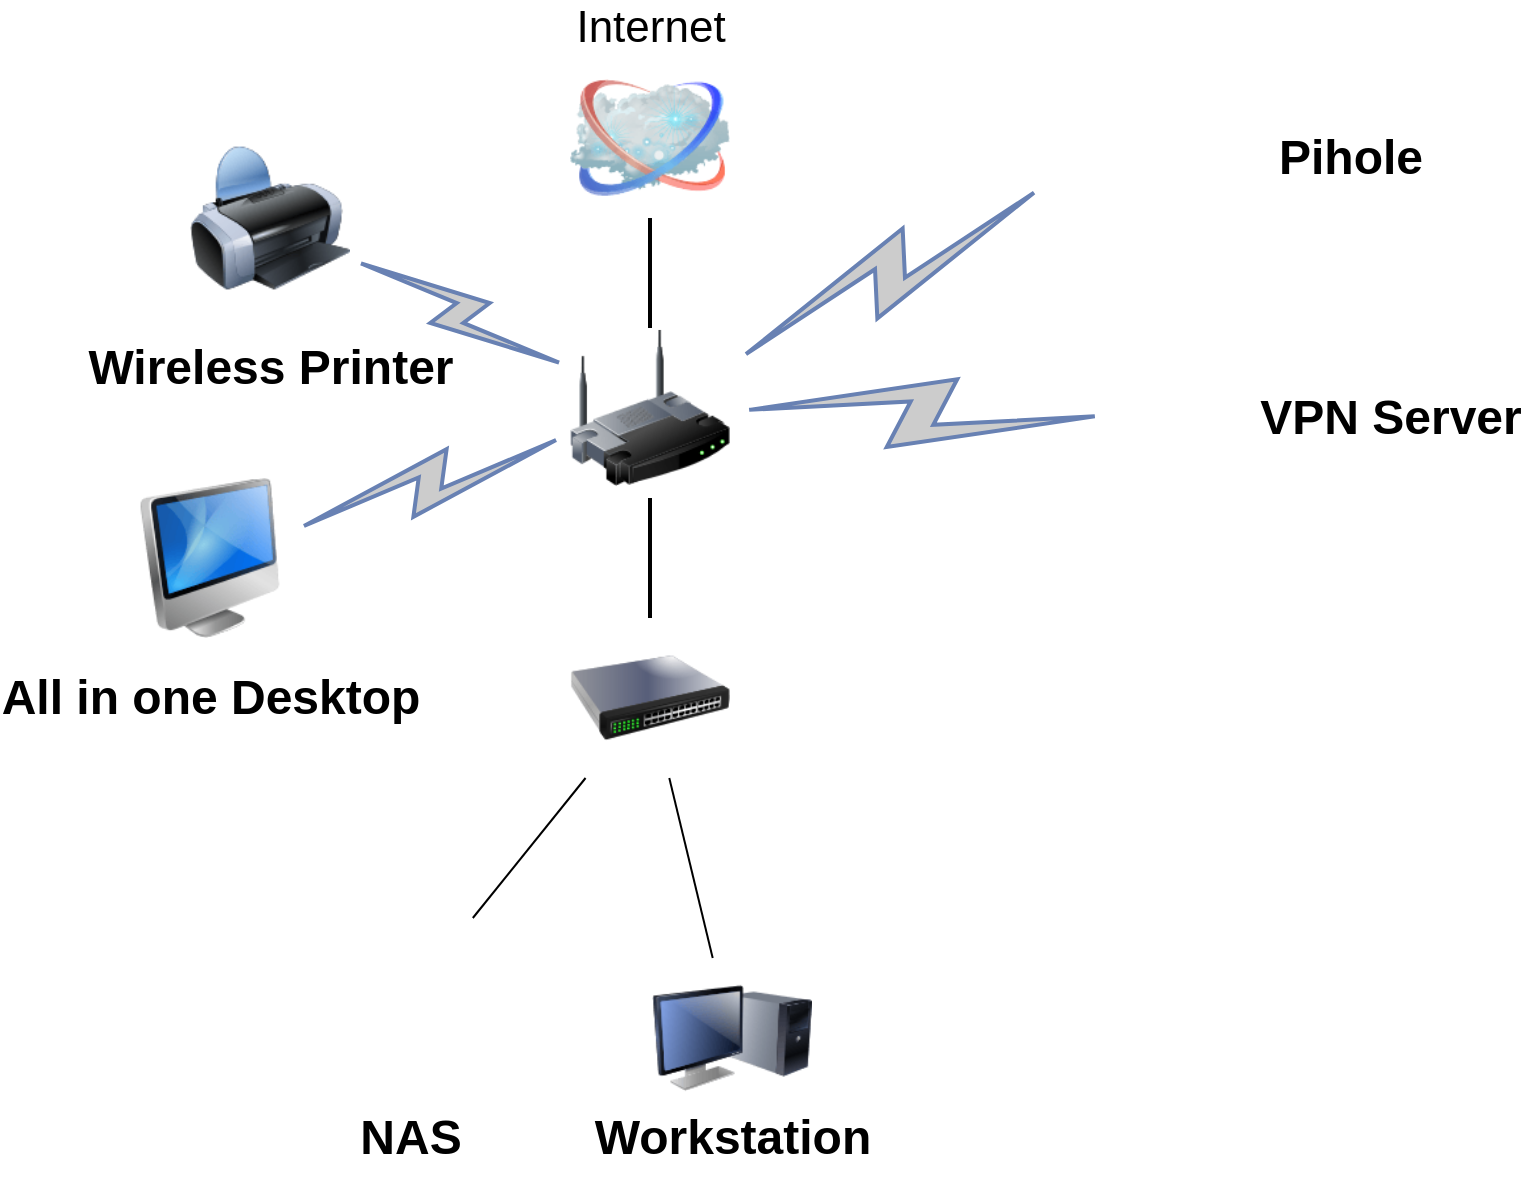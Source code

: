 <mxfile version="15.6.2" type="github">
  <diagram name="Page-1" id="55a83fd1-7818-8e21-69c5-c3457e3827bb">
    <mxGraphModel dx="1422" dy="762" grid="1" gridSize="10" guides="1" tooltips="1" connect="1" arrows="1" fold="1" page="1" pageScale="1" pageWidth="1100" pageHeight="850" background="none" math="0" shadow="0">
      <root>
        <mxCell id="0" />
        <mxCell id="1" parent="0" />
        <mxCell id="69ecfefc5c41e42c-1" value="" style="image;html=1;labelBackgroundColor=#ffffff;image=img/lib/clip_art/networking/Wireless_Router_128x128.png;rounded=1;shadow=0;comic=0;strokeWidth=2;fontSize=22" parent="1" vertex="1">
          <mxGeometry x="460" y="285" width="80" height="80" as="geometry" />
        </mxCell>
        <mxCell id="69ecfefc5c41e42c-2" value="Internet" style="image;html=1;labelBackgroundColor=#ffffff;image=img/lib/clip_art/networking/Cloud_128x128.png;rounded=1;shadow=0;comic=0;strokeWidth=2;fontSize=22;labelPosition=center;verticalLabelPosition=top;align=center;verticalAlign=bottom;" parent="1" vertex="1">
          <mxGeometry x="460" y="150" width="80" height="80" as="geometry" />
        </mxCell>
        <mxCell id="69ecfefc5c41e42c-19" style="edgeStyle=none;rounded=0;html=1;labelBackgroundColor=none;endArrow=none;strokeWidth=2;fontFamily=Verdana;fontSize=22" parent="1" source="69ecfefc5c41e42c-1" target="69ecfefc5c41e42c-2" edge="1">
          <mxGeometry relative="1" as="geometry">
            <mxPoint x="500" y="270" as="sourcePoint" />
          </mxGeometry>
        </mxCell>
        <mxCell id="zU19kZCF_0UaJP8Aeuo--6" value="" style="shape=image;html=1;verticalAlign=top;verticalLabelPosition=bottom;labelBackgroundColor=#ffffff;imageAspect=0;aspect=fixed;image=https://cdn4.iconfinder.com/data/icons/logos-and-brands/512/272_Raspberry_Pi_logo-128.png" vertex="1" parent="1">
          <mxGeometry x="700" y="152" width="78" height="78" as="geometry" />
        </mxCell>
        <mxCell id="zU19kZCF_0UaJP8Aeuo--8" value="Pihole" style="text;strokeColor=none;fillColor=none;html=1;fontSize=24;fontStyle=1;verticalAlign=middle;align=center;" vertex="1" parent="1">
          <mxGeometry x="800" y="180" width="100" height="40" as="geometry" />
        </mxCell>
        <mxCell id="zU19kZCF_0UaJP8Aeuo--9" value="" style="shape=image;html=1;verticalAlign=top;verticalLabelPosition=bottom;labelBackgroundColor=#ffffff;imageAspect=0;aspect=fixed;image=https://cdn4.iconfinder.com/data/icons/logos-and-brands/512/272_Raspberry_Pi_logo-128.png" vertex="1" parent="1">
          <mxGeometry x="732" y="296" width="68" height="68" as="geometry" />
        </mxCell>
        <mxCell id="zU19kZCF_0UaJP8Aeuo--11" value="VPN Server" style="text;strokeColor=none;fillColor=none;html=1;fontSize=24;fontStyle=1;verticalAlign=middle;align=center;" vertex="1" parent="1">
          <mxGeometry x="820" y="310" width="100" height="40" as="geometry" />
        </mxCell>
        <mxCell id="zU19kZCF_0UaJP8Aeuo--12" value="" style="shape=image;html=1;verticalAlign=top;verticalLabelPosition=bottom;labelBackgroundColor=#ffffff;imageAspect=0;aspect=fixed;image=https://cdn4.iconfinder.com/data/icons/logos-and-brands/512/272_Raspberry_Pi_logo-128.png" vertex="1" parent="1">
          <mxGeometry x="341" y="580" width="78" height="78" as="geometry" />
        </mxCell>
        <mxCell id="zU19kZCF_0UaJP8Aeuo--13" value="NAS" style="text;strokeColor=none;fillColor=none;html=1;fontSize=24;fontStyle=1;verticalAlign=middle;align=center;" vertex="1" parent="1">
          <mxGeometry x="330" y="670" width="100" height="40" as="geometry" />
        </mxCell>
        <mxCell id="zU19kZCF_0UaJP8Aeuo--15" value="" style="html=1;outlineConnect=0;fillColor=#CCCCCC;strokeColor=#6881B3;gradientColor=none;gradientDirection=north;strokeWidth=2;shape=mxgraph.networks.comm_link_edge;html=1;rounded=0;" edge="1" parent="1" source="69ecfefc5c41e42c-1" target="zU19kZCF_0UaJP8Aeuo--6">
          <mxGeometry width="100" height="100" relative="1" as="geometry">
            <mxPoint x="540" y="230" as="sourcePoint" />
            <mxPoint x="760" y="310" as="targetPoint" />
          </mxGeometry>
        </mxCell>
        <mxCell id="zU19kZCF_0UaJP8Aeuo--16" value="" style="html=1;outlineConnect=0;fillColor=#CCCCCC;strokeColor=#6881B3;gradientColor=none;gradientDirection=north;strokeWidth=2;shape=mxgraph.networks.comm_link_edge;html=1;rounded=0;" edge="1" parent="1" source="69ecfefc5c41e42c-1" target="zU19kZCF_0UaJP8Aeuo--9">
          <mxGeometry width="100" height="100" relative="1" as="geometry">
            <mxPoint x="240" y="270" as="sourcePoint" />
            <mxPoint x="460" y="350" as="targetPoint" />
          </mxGeometry>
        </mxCell>
        <mxCell id="zU19kZCF_0UaJP8Aeuo--17" value="" style="image;html=1;image=img/lib/clip_art/networking/Switch_128x128.png" vertex="1" parent="1">
          <mxGeometry x="460" y="430" width="80" height="80" as="geometry" />
        </mxCell>
        <mxCell id="zU19kZCF_0UaJP8Aeuo--18" style="edgeStyle=none;rounded=0;html=1;labelBackgroundColor=none;endArrow=none;strokeWidth=2;fontFamily=Verdana;fontSize=22" edge="1" parent="1" source="zU19kZCF_0UaJP8Aeuo--17">
          <mxGeometry relative="1" as="geometry">
            <mxPoint x="510" y="295" as="sourcePoint" />
            <mxPoint x="500" y="370" as="targetPoint" />
          </mxGeometry>
        </mxCell>
        <mxCell id="zU19kZCF_0UaJP8Aeuo--19" value="" style="endArrow=none;html=1;rounded=0;" edge="1" parent="1" source="zU19kZCF_0UaJP8Aeuo--12" target="zU19kZCF_0UaJP8Aeuo--17">
          <mxGeometry width="50" height="50" relative="1" as="geometry">
            <mxPoint x="360" y="800" as="sourcePoint" />
            <mxPoint x="410" y="750" as="targetPoint" />
          </mxGeometry>
        </mxCell>
        <mxCell id="zU19kZCF_0UaJP8Aeuo--20" value="" style="image;html=1;image=img/lib/clip_art/computers/Monitor_Tower_128x128.png" vertex="1" parent="1">
          <mxGeometry x="501" y="600" width="80" height="80" as="geometry" />
        </mxCell>
        <mxCell id="zU19kZCF_0UaJP8Aeuo--21" value="" style="endArrow=none;html=1;rounded=0;" edge="1" parent="1" source="zU19kZCF_0UaJP8Aeuo--20" target="zU19kZCF_0UaJP8Aeuo--17">
          <mxGeometry width="50" height="50" relative="1" as="geometry">
            <mxPoint x="408" y="740.848" as="sourcePoint" />
            <mxPoint x="480" y="688.874" as="targetPoint" />
          </mxGeometry>
        </mxCell>
        <mxCell id="zU19kZCF_0UaJP8Aeuo--22" value="Workstation" style="text;strokeColor=none;fillColor=none;html=1;fontSize=24;fontStyle=1;verticalAlign=middle;align=center;" vertex="1" parent="1">
          <mxGeometry x="491" y="670" width="100" height="40" as="geometry" />
        </mxCell>
        <mxCell id="zU19kZCF_0UaJP8Aeuo--23" value="" style="image;html=1;image=img/lib/clip_art/computers/Printer_128x128.png" vertex="1" parent="1">
          <mxGeometry x="270" y="190" width="80" height="80" as="geometry" />
        </mxCell>
        <mxCell id="zU19kZCF_0UaJP8Aeuo--24" value="" style="html=1;outlineConnect=0;fillColor=#CCCCCC;strokeColor=#6881B3;gradientColor=none;gradientDirection=north;strokeWidth=2;shape=mxgraph.networks.comm_link_edge;html=1;rounded=0;" edge="1" parent="1" source="69ecfefc5c41e42c-1" target="zU19kZCF_0UaJP8Aeuo--23">
          <mxGeometry width="100" height="100" relative="1" as="geometry">
            <mxPoint x="550" y="335.752" as="sourcePoint" />
            <mxPoint x="742" y="339.361" as="targetPoint" />
          </mxGeometry>
        </mxCell>
        <mxCell id="zU19kZCF_0UaJP8Aeuo--25" value="Wireless Printer" style="text;strokeColor=none;fillColor=none;html=1;fontSize=24;fontStyle=1;verticalAlign=middle;align=center;" vertex="1" parent="1">
          <mxGeometry x="260" y="285" width="100" height="40" as="geometry" />
        </mxCell>
        <mxCell id="zU19kZCF_0UaJP8Aeuo--26" value="" style="image;html=1;image=img/lib/clip_art/computers/iMac_128x128.png" vertex="1" parent="1">
          <mxGeometry x="240" y="360" width="80" height="80" as="geometry" />
        </mxCell>
        <mxCell id="zU19kZCF_0UaJP8Aeuo--27" value="All in one Desktop" style="text;strokeColor=none;fillColor=none;html=1;fontSize=24;fontStyle=1;verticalAlign=middle;align=center;" vertex="1" parent="1">
          <mxGeometry x="230" y="450" width="100" height="40" as="geometry" />
        </mxCell>
        <mxCell id="zU19kZCF_0UaJP8Aeuo--28" value="" style="html=1;outlineConnect=0;fillColor=#CCCCCC;strokeColor=#6881B3;gradientColor=none;gradientDirection=north;strokeWidth=2;shape=mxgraph.networks.comm_link_edge;html=1;rounded=0;" edge="1" parent="1" source="69ecfefc5c41e42c-1" target="zU19kZCF_0UaJP8Aeuo--26">
          <mxGeometry width="100" height="100" relative="1" as="geometry">
            <mxPoint x="470" y="315" as="sourcePoint" />
            <mxPoint x="360" y="260" as="targetPoint" />
          </mxGeometry>
        </mxCell>
      </root>
    </mxGraphModel>
  </diagram>
</mxfile>
